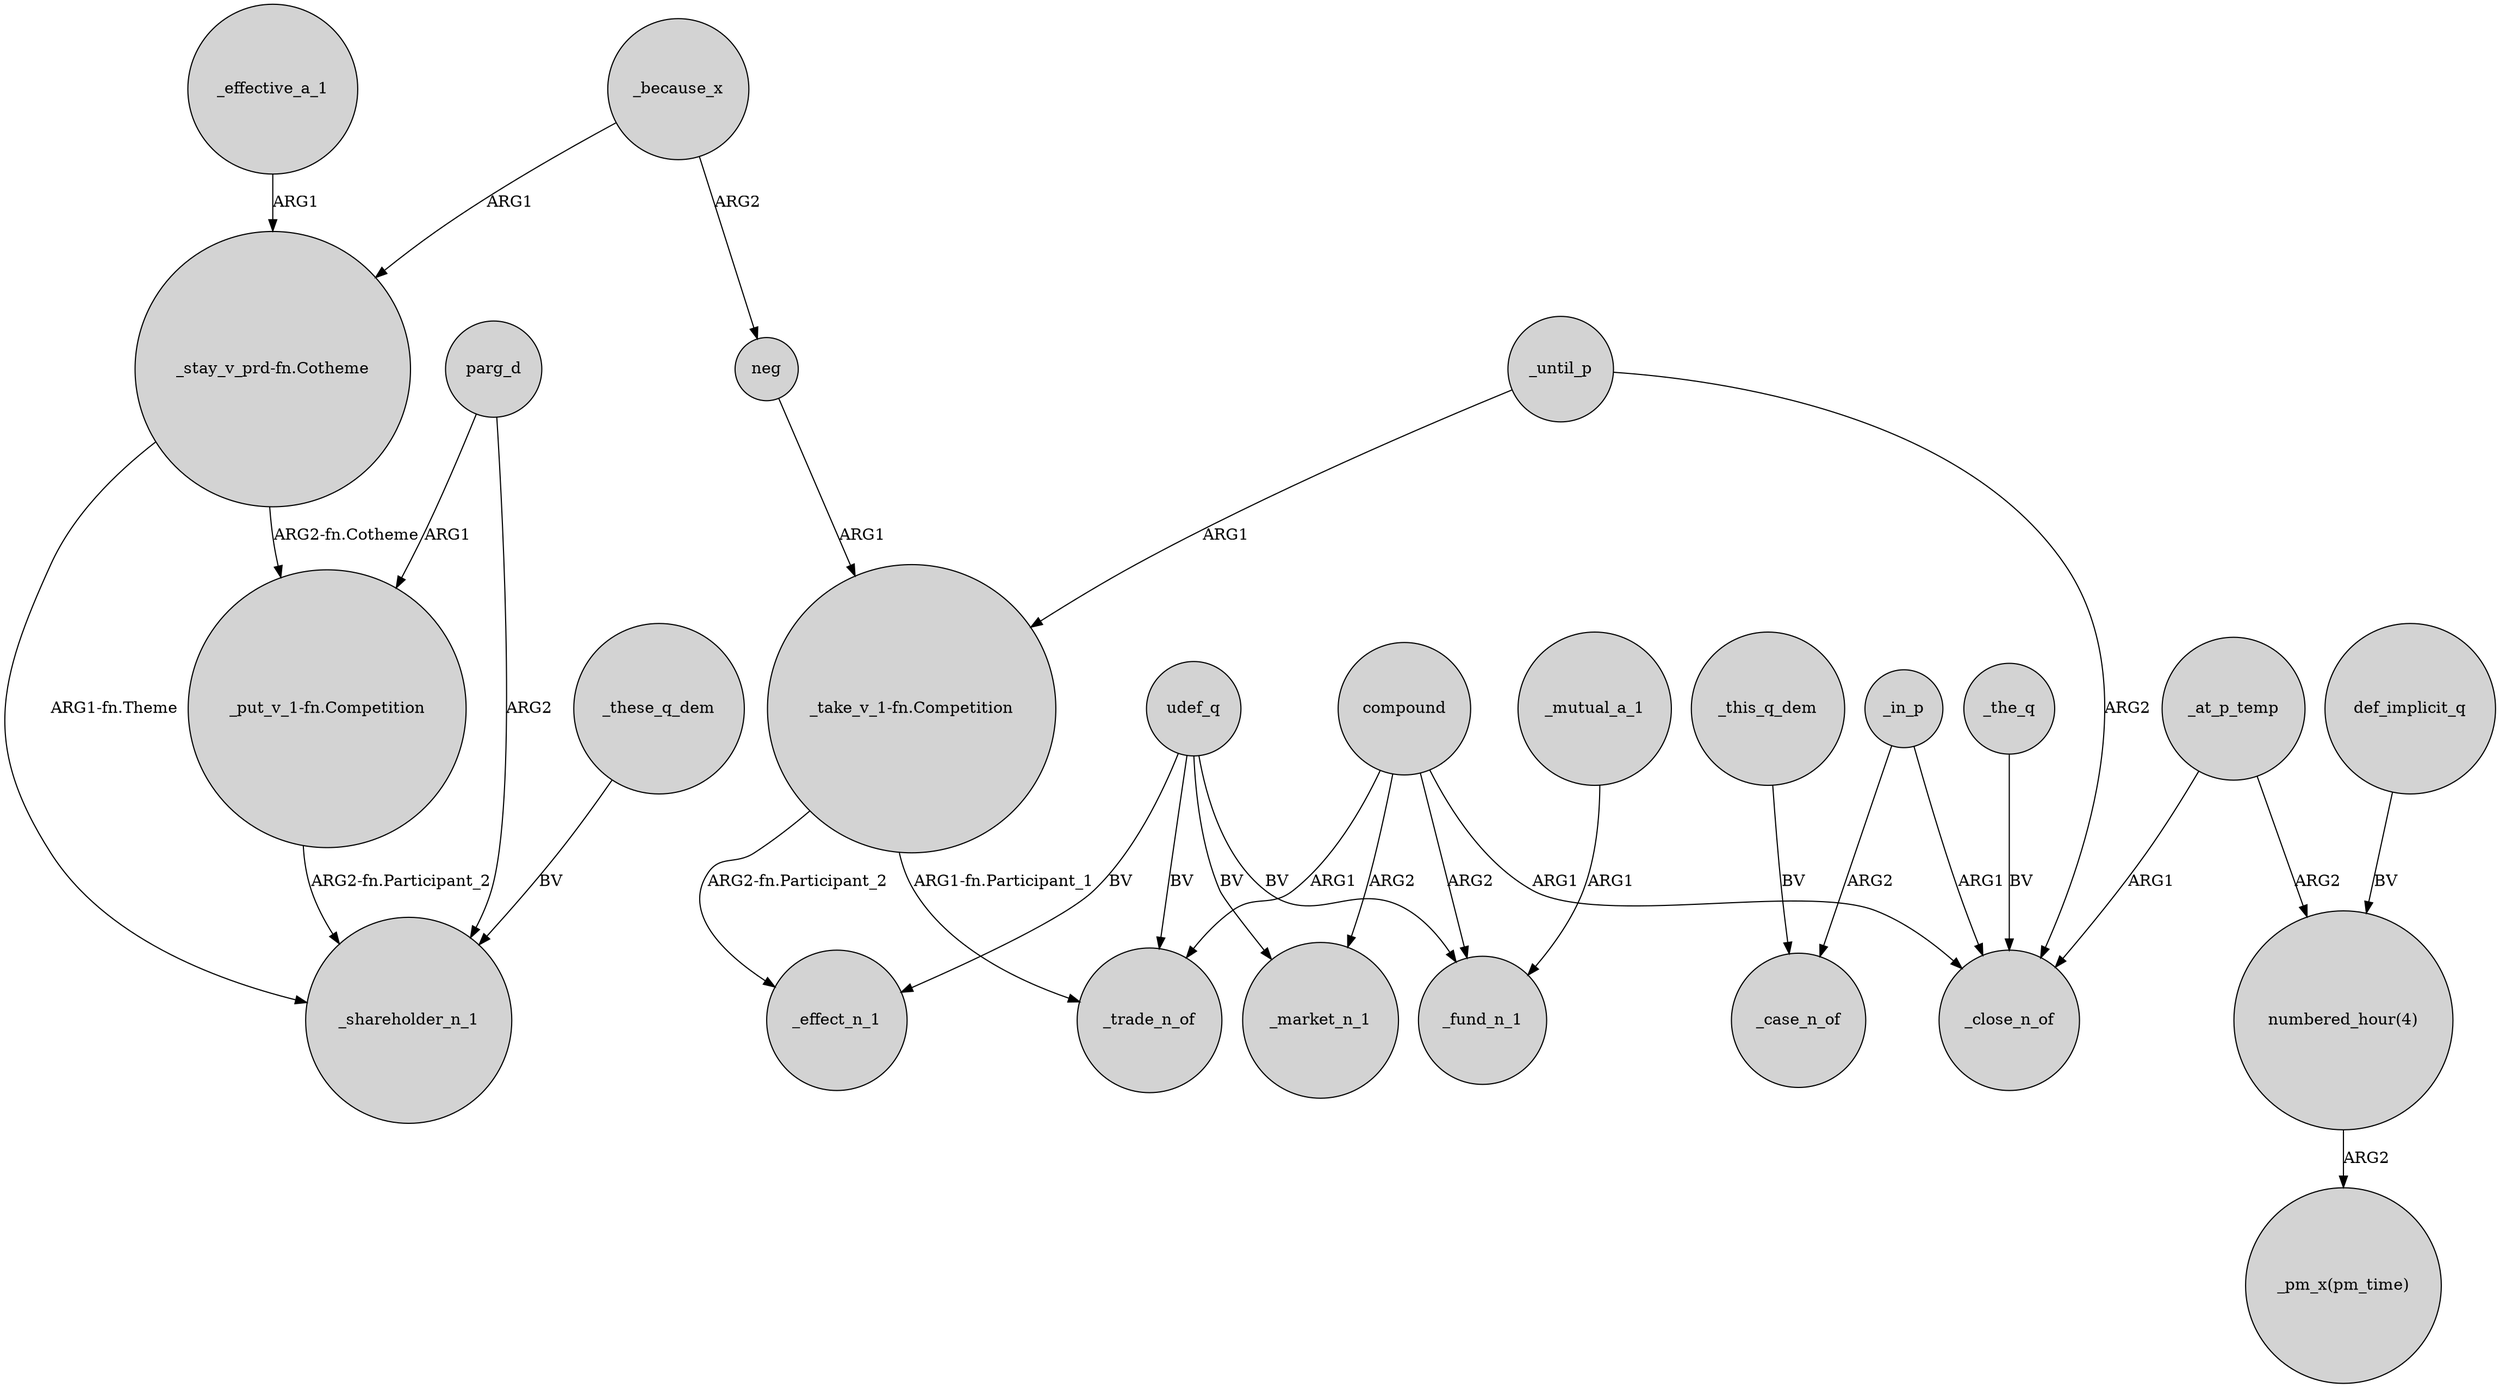 digraph {
	node [shape=circle style=filled]
	parg_d -> "_put_v_1-fn.Competition" [label=ARG1]
	neg -> "_take_v_1-fn.Competition" [label=ARG1]
	compound -> _fund_n_1 [label=ARG2]
	udef_q -> _market_n_1 [label=BV]
	_this_q_dem -> _case_n_of [label=BV]
	"_take_v_1-fn.Competition" -> _effect_n_1 [label="ARG2-fn.Participant_2"]
	compound -> _close_n_of [label=ARG1]
	compound -> _market_n_1 [label=ARG2]
	udef_q -> _fund_n_1 [label=BV]
	compound -> _trade_n_of [label=ARG1]
	"_put_v_1-fn.Competition" -> _shareholder_n_1 [label="ARG2-fn.Participant_2"]
	_in_p -> _close_n_of [label=ARG1]
	_until_p -> "_take_v_1-fn.Competition" [label=ARG1]
	"_stay_v_prd-fn.Cotheme" -> _shareholder_n_1 [label="ARG1-fn.Theme"]
	_because_x -> "_stay_v_prd-fn.Cotheme" [label=ARG1]
	def_implicit_q -> "numbered_hour(4)" [label=BV]
	udef_q -> _effect_n_1 [label=BV]
	"numbered_hour(4)" -> "_pm_x(pm_time)" [label=ARG2]
	_mutual_a_1 -> _fund_n_1 [label=ARG1]
	_effective_a_1 -> "_stay_v_prd-fn.Cotheme" [label=ARG1]
	udef_q -> _trade_n_of [label=BV]
	"_take_v_1-fn.Competition" -> _trade_n_of [label="ARG1-fn.Participant_1"]
	_in_p -> _case_n_of [label=ARG2]
	_until_p -> _close_n_of [label=ARG2]
	_at_p_temp -> _close_n_of [label=ARG1]
	_these_q_dem -> _shareholder_n_1 [label=BV]
	"_stay_v_prd-fn.Cotheme" -> "_put_v_1-fn.Competition" [label="ARG2-fn.Cotheme"]
	_the_q -> _close_n_of [label=BV]
	parg_d -> _shareholder_n_1 [label=ARG2]
	_because_x -> neg [label=ARG2]
	_at_p_temp -> "numbered_hour(4)" [label=ARG2]
}
